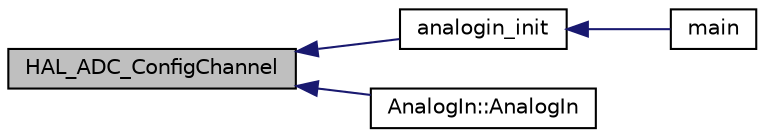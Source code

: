digraph "HAL_ADC_ConfigChannel"
{
  edge [fontname="Helvetica",fontsize="10",labelfontname="Helvetica",labelfontsize="10"];
  node [fontname="Helvetica",fontsize="10",shape=record];
  rankdir="LR";
  Node3 [label="HAL_ADC_ConfigChannel",height=0.2,width=0.4,color="black", fillcolor="grey75", style="filled", fontcolor="black"];
  Node3 -> Node4 [dir="back",color="midnightblue",fontsize="10",style="solid",fontname="Helvetica"];
  Node4 [label="analogin_init",height=0.2,width=0.4,color="black", fillcolor="white", style="filled",URL="$analog__in_8c.html#a81fad5fb18a0ea55e3ca0881966aff2a"];
  Node4 -> Node5 [dir="back",color="midnightblue",fontsize="10",style="solid",fontname="Helvetica"];
  Node5 [label="main",height=0.2,width=0.4,color="black", fillcolor="white", style="filled",URL="$adc_8c.html#a840291bc02cba5474a4cb46a9b9566fe"];
  Node3 -> Node6 [dir="back",color="midnightblue",fontsize="10",style="solid",fontname="Helvetica"];
  Node6 [label="AnalogIn::AnalogIn",height=0.2,width=0.4,color="black", fillcolor="white", style="filled",URL="$class_analog_in.html#aa177bbdd7ec1e8eb67b7b2a5a2f580fd"];
}
